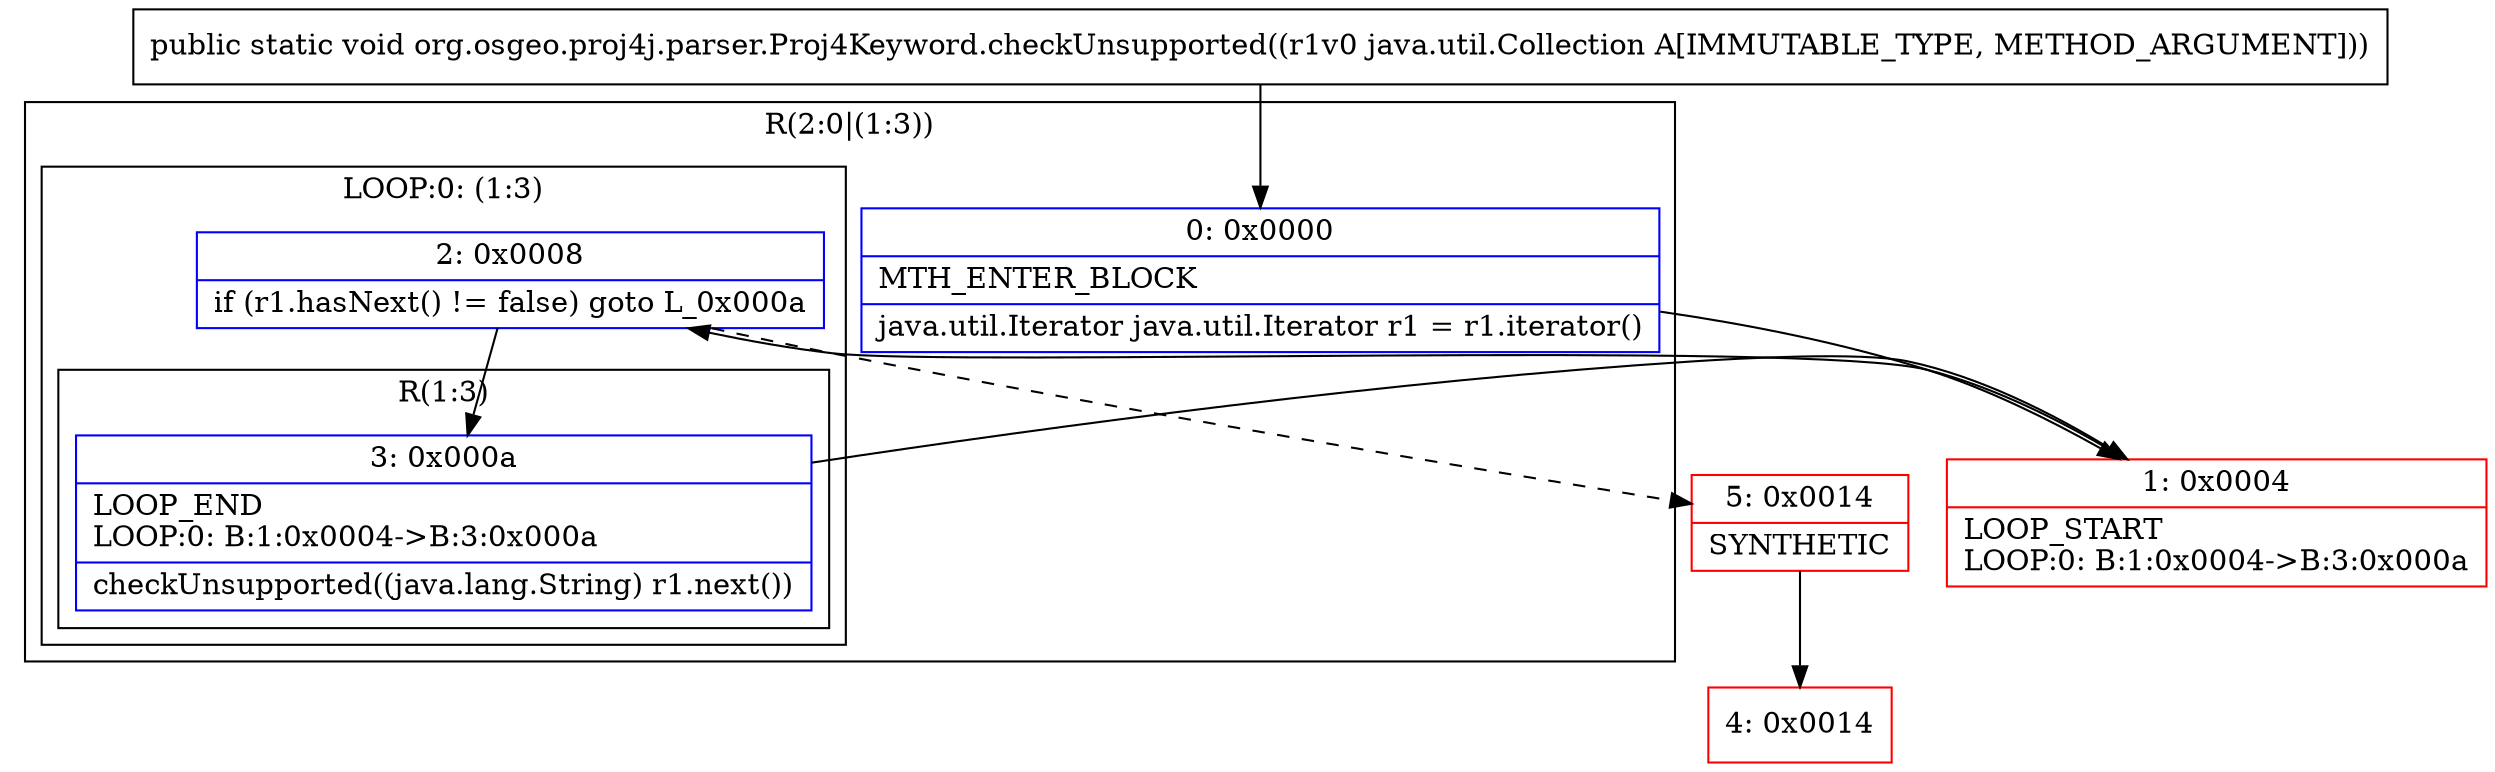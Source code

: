 digraph "CFG fororg.osgeo.proj4j.parser.Proj4Keyword.checkUnsupported(Ljava\/util\/Collection;)V" {
subgraph cluster_Region_1640213829 {
label = "R(2:0|(1:3))";
node [shape=record,color=blue];
Node_0 [shape=record,label="{0\:\ 0x0000|MTH_ENTER_BLOCK\l|java.util.Iterator java.util.Iterator r1 = r1.iterator()\l}"];
subgraph cluster_LoopRegion_557921844 {
label = "LOOP:0: (1:3)";
node [shape=record,color=blue];
Node_2 [shape=record,label="{2\:\ 0x0008|if (r1.hasNext() != false) goto L_0x000a\l}"];
subgraph cluster_Region_294773202 {
label = "R(1:3)";
node [shape=record,color=blue];
Node_3 [shape=record,label="{3\:\ 0x000a|LOOP_END\lLOOP:0: B:1:0x0004\-\>B:3:0x000a\l|checkUnsupported((java.lang.String) r1.next())\l}"];
}
}
}
Node_1 [shape=record,color=red,label="{1\:\ 0x0004|LOOP_START\lLOOP:0: B:1:0x0004\-\>B:3:0x000a\l}"];
Node_4 [shape=record,color=red,label="{4\:\ 0x0014}"];
Node_5 [shape=record,color=red,label="{5\:\ 0x0014|SYNTHETIC\l}"];
MethodNode[shape=record,label="{public static void org.osgeo.proj4j.parser.Proj4Keyword.checkUnsupported((r1v0 java.util.Collection A[IMMUTABLE_TYPE, METHOD_ARGUMENT])) }"];
MethodNode -> Node_0;
Node_0 -> Node_1;
Node_2 -> Node_3;
Node_2 -> Node_5[style=dashed];
Node_3 -> Node_1;
Node_1 -> Node_2;
Node_5 -> Node_4;
}

